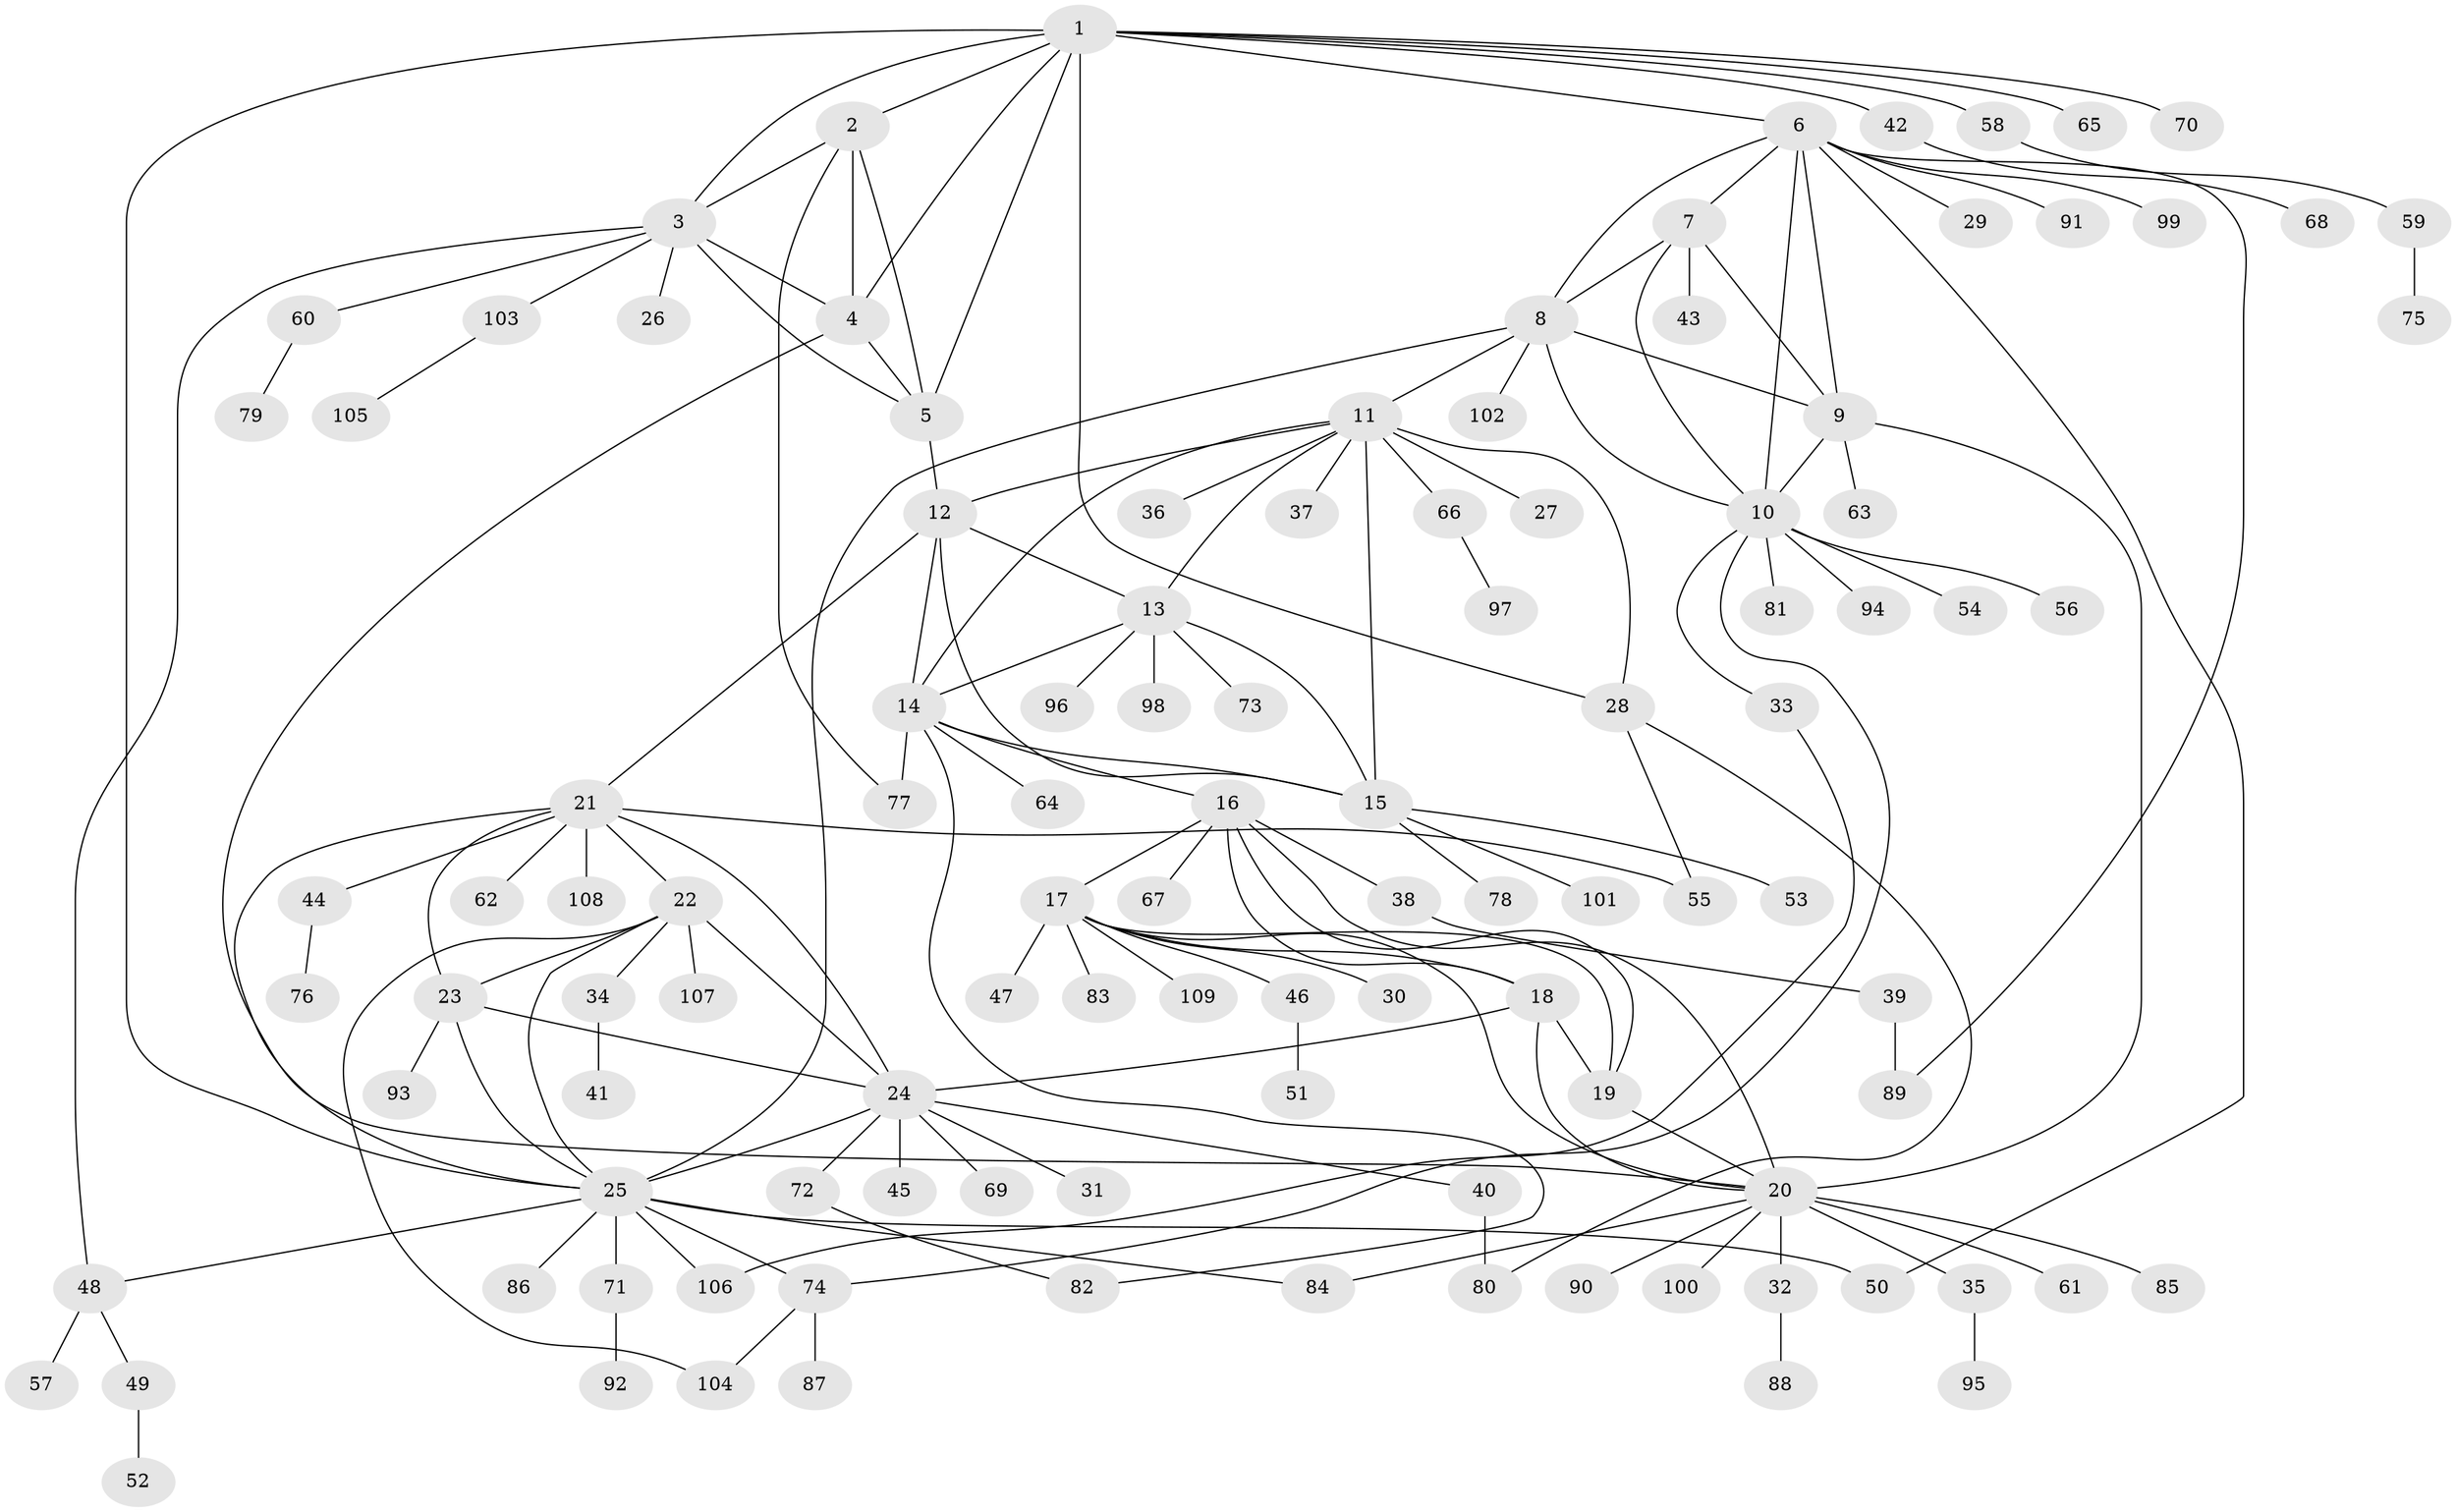 // coarse degree distribution, {6: 0.12121212121212122, 4: 0.09090909090909091, 5: 0.18181818181818182, 7: 0.09090909090909091, 2: 0.09090909090909091, 3: 0.09090909090909091, 8: 0.030303030303030304, 1: 0.30303030303030304}
// Generated by graph-tools (version 1.1) at 2025/52/03/04/25 22:52:30]
// undirected, 109 vertices, 156 edges
graph export_dot {
  node [color=gray90,style=filled];
  1;
  2;
  3;
  4;
  5;
  6;
  7;
  8;
  9;
  10;
  11;
  12;
  13;
  14;
  15;
  16;
  17;
  18;
  19;
  20;
  21;
  22;
  23;
  24;
  25;
  26;
  27;
  28;
  29;
  30;
  31;
  32;
  33;
  34;
  35;
  36;
  37;
  38;
  39;
  40;
  41;
  42;
  43;
  44;
  45;
  46;
  47;
  48;
  49;
  50;
  51;
  52;
  53;
  54;
  55;
  56;
  57;
  58;
  59;
  60;
  61;
  62;
  63;
  64;
  65;
  66;
  67;
  68;
  69;
  70;
  71;
  72;
  73;
  74;
  75;
  76;
  77;
  78;
  79;
  80;
  81;
  82;
  83;
  84;
  85;
  86;
  87;
  88;
  89;
  90;
  91;
  92;
  93;
  94;
  95;
  96;
  97;
  98;
  99;
  100;
  101;
  102;
  103;
  104;
  105;
  106;
  107;
  108;
  109;
  1 -- 2;
  1 -- 3;
  1 -- 4;
  1 -- 5;
  1 -- 6;
  1 -- 25;
  1 -- 28;
  1 -- 42;
  1 -- 58;
  1 -- 65;
  1 -- 70;
  2 -- 3;
  2 -- 4;
  2 -- 5;
  2 -- 77;
  3 -- 4;
  3 -- 5;
  3 -- 26;
  3 -- 48;
  3 -- 60;
  3 -- 103;
  4 -- 5;
  4 -- 20;
  5 -- 12;
  6 -- 7;
  6 -- 8;
  6 -- 9;
  6 -- 10;
  6 -- 29;
  6 -- 50;
  6 -- 89;
  6 -- 91;
  6 -- 99;
  7 -- 8;
  7 -- 9;
  7 -- 10;
  7 -- 43;
  8 -- 9;
  8 -- 10;
  8 -- 11;
  8 -- 25;
  8 -- 102;
  9 -- 10;
  9 -- 20;
  9 -- 63;
  10 -- 33;
  10 -- 54;
  10 -- 56;
  10 -- 74;
  10 -- 81;
  10 -- 94;
  11 -- 12;
  11 -- 13;
  11 -- 14;
  11 -- 15;
  11 -- 27;
  11 -- 28;
  11 -- 36;
  11 -- 37;
  11 -- 66;
  12 -- 13;
  12 -- 14;
  12 -- 15;
  12 -- 21;
  13 -- 14;
  13 -- 15;
  13 -- 73;
  13 -- 96;
  13 -- 98;
  14 -- 15;
  14 -- 16;
  14 -- 64;
  14 -- 77;
  14 -- 82;
  15 -- 53;
  15 -- 78;
  15 -- 101;
  16 -- 17;
  16 -- 18;
  16 -- 19;
  16 -- 20;
  16 -- 38;
  16 -- 67;
  17 -- 18;
  17 -- 19;
  17 -- 20;
  17 -- 30;
  17 -- 46;
  17 -- 47;
  17 -- 83;
  17 -- 109;
  18 -- 19;
  18 -- 20;
  18 -- 24;
  19 -- 20;
  20 -- 32;
  20 -- 35;
  20 -- 61;
  20 -- 84;
  20 -- 85;
  20 -- 90;
  20 -- 100;
  21 -- 22;
  21 -- 23;
  21 -- 24;
  21 -- 25;
  21 -- 44;
  21 -- 55;
  21 -- 62;
  21 -- 108;
  22 -- 23;
  22 -- 24;
  22 -- 25;
  22 -- 34;
  22 -- 104;
  22 -- 107;
  23 -- 24;
  23 -- 25;
  23 -- 93;
  24 -- 25;
  24 -- 31;
  24 -- 40;
  24 -- 45;
  24 -- 69;
  24 -- 72;
  25 -- 48;
  25 -- 50;
  25 -- 71;
  25 -- 74;
  25 -- 84;
  25 -- 86;
  25 -- 106;
  28 -- 55;
  28 -- 80;
  32 -- 88;
  33 -- 106;
  34 -- 41;
  35 -- 95;
  38 -- 39;
  39 -- 89;
  40 -- 80;
  42 -- 68;
  44 -- 76;
  46 -- 51;
  48 -- 49;
  48 -- 57;
  49 -- 52;
  58 -- 59;
  59 -- 75;
  60 -- 79;
  66 -- 97;
  71 -- 92;
  72 -- 82;
  74 -- 87;
  74 -- 104;
  103 -- 105;
}
